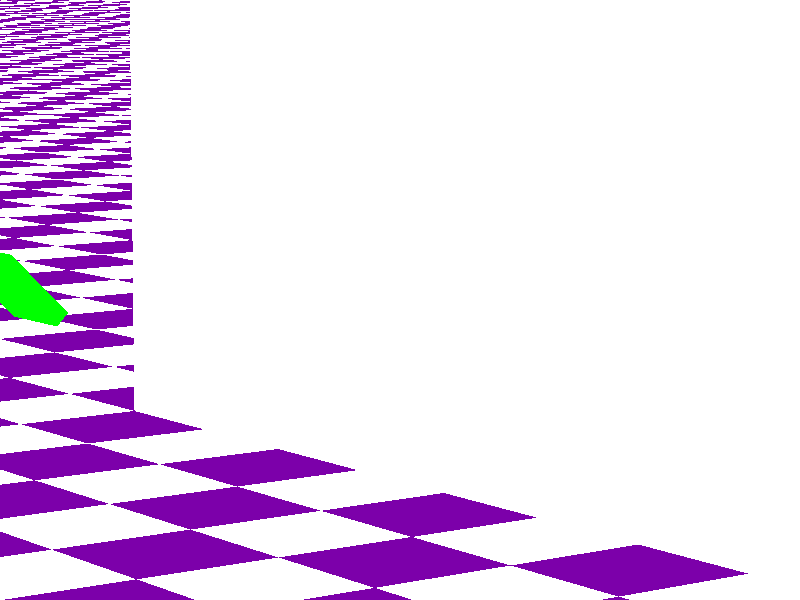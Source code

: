 // -w800 -h600 +a0.3

#version 3.7;

#include "colors.inc"
#include "glass.inc"

#default { finish { ambient 0.0 } }

global_settings {
    assumed_gamma 1
    max_trace_level 64
    photons {
      //count 7550000
      count 50000000
      max_trace_level 64
      //radius , 2.0
      //radius 10.1
      //media 100000
      //media 64, 128
      //media 64, 128
      //media 1000, 2
      media 500, 8
      //media 1000, 16
      //jitter .4
      //media 100,1
    }
    //subsurface {}
}

#declare fov = 15;

////lab
#declare CamPos = < -10, 2, -15>;
//#declare LookAtTarg = < 2, -0.75, 1.5>;
#declare LookAtTarg = < 2, -0.75, 1.5>;

////labalt
//#declare CamPos = < 12, 10, 12>;
//#declare LookAtTarg = < 2, -0.1, -0.1>;
////#declare CamPos = < -12, 1, -1>;
////#declare CamPos = < 1.5, 0.5, 0.0>;


////top down
//#declare CamPos = < 0, 18, 0>;
//#declare LookAtTarg = < 0, 0, 0>;

////head on
//#declare CamPos = < -18, 1, 0>;
//#declare LookAtTarg = < 0, 0, 0>;

////sideways
//#declare CamPos = < 0, 0, -20>;
//#declare LookAtTarg = < 0, -0.1, 0>;

#declare xSetupOffset = -2.125;

camera {
    location CamPos
    right x*image_width/image_height // keep propotions with any aspect ratio
    look_at LookAtTarg
    angle fov
}

/*
light_source {CamPos, color Gray25
    photons {refraction off reflection off}
    media_interaction off
}
*/

light_source { CamPos, color Gray25
    photons { refraction on reflection on }
}

//light_source {CamPos, color Gray25
//    photons { refraction on reflection on }
//    media_interaction off
//}

/*
light_source {<-50, 0.0, 0>, color rgb < 1.0, 0, 0>
    spotlight radius 0.25 falloff 0.35 point_at < 0, 0.0, 0>
    photons {refraction on reflection on}
}

light_source {<-50, 0.0, 0>, color rgb < 0, 1, 0>
    spotlight radius 0.25 falloff 0.35 point_at < 0, 0.0, 0>
    photons {refraction on reflection on}
}

light_source {<-50, 0.0, 0>, color rgb < 0, 0, 1>
    spotlight radius 0.25 falloff 0.35 point_at < 0, 0.0, 0>
    photons {refraction on reflection on}
}
*/

/*
light_source {<-50, 0.5, 0>, color rgb < 1.0, 0, 0>
    spotlight radius 0.5 falloff 0.51 point_at < 0, 0.5, 0>
    photons {refraction on reflection on}
}

light_source {<-50, 0.5, 0>, color rgb < 0, 1, 0>
    spotlight radius 0.5 falloff 0.51 point_at < 0, 0.5, 0>
    photons {refraction on reflection on}
}

light_source {<-50, 0.5, 0>, color rgb < 0, 0, 1>
    spotlight radius 0.5 falloff 0.51 point_at < 0, 0.5, 0>
    photons {refraction on reflection on}
}
*/

light_source {<-150, -0.75, 0>, color rgb < 1, 0, 0>
    spotlight radius 0.1 falloff 0.3 point_at < 0, -0.15, 0>
    photons {refraction on reflection on}
}

light_source {<-150, 0.0, 0.75>, color rgb < 0, 1, 0>
    spotlight radius 0.1 falloff 0.3 point_at < 0, 0.0, 0.25>

    photons {refraction on reflection on}
}

light_source {<-150, 0.75, 0>, color rgb < 0, 0, 1>
    spotlight radius 0.1 falloff 0.3 point_at < 0, 0.15, 0>
    photons {refraction on reflection on}
}

/*
box
 { -10,10 pigment { rgbt 1 } hollow
   interior
   { media
     { scattering { 1, 0.5 }
     }
   }
 }
*/

box {<-100,-3,-100>, < 100, -2, 100>
    texture {
        pigment { checker color White, color rgb < 0.2, 0, 0.4> }
        finish { brilliance 0.25 }
    }

    //photons { target refraction off reflection yes }
}


light_source {<xSetupOffset, 2.75, 0>, color rgb <0.25,0.25,0.25> //< .15, 0.15, 0.15>
    spotlight radius 10.0 falloff 20.0 point_at < xSetupOffset, 0.0, 0.0>

    photons { refraction on reflection on }
}


box { <xSetupOffset,-0.25,-0.25>, <xSetupOffset-0.1, 0.25, 0.25>
    texture {
        pigment { color Green }
        //finish { reflection {1.0} brilliance 5.0 diffuse 0.9 }
        //finish { reflection {0.5} brilliance 5.0 ambient 0 diffuse 0.9 }
        //finish { ambient 0 diffuse 0 reflection 1 }
        finish { reflection { 0.1 metallic } brilliance 1.0 emission 0.01 diffuse 0.9 }
    }

    photons { target refraction off reflection on }

    rotate z*45
    translate <-0.25,1.33,0>
}

intersection {
  //fl=2 ior=1.5 lr=1

	sphere{
		<0,+1.7321,0>, 2
	}

	sphere{
		<0,-1.7321,0>, 2
	}

	//texture {GlassTex1}
	//interior {GlassInt1}
	//PhotonTarget(no, yes, yes)
  //photons
  //{
  // target
  // reflection on
  // refraction on
  //}

  texture {
    pigment { Col_Glass_Clear }
    finish { ambient 0 diffuse 0 reflection 0.01 }
  }

  interior { ior 1.5 }

  photons
  {
   reflection on
   refraction on
  }

	//scale < 1, 1, 1>
  //translate < 1, 1, 0>
	rotate -x*90
	rotate -y*90
  //translate < 0, 0, -1.0>
}

#declare lenseToPlane = (1.0);
box { <1+lenseToPlane,-2,-5>, <1+lenseToPlane+0.1, 2, 5>

    texture {
        pigment { color White }
        //finish { reflection {0.0} brilliance 1.0 diffuse 1.0 }
        finish { reflection {0.0} brilliance 0.1 ambient 0.0 diffuse 2.0 }

        //finish { reflection {1.0} brilliance 0.9 diffuse 0.99 }
        //finish { diffuse 0.9
        //         phong 0.5 }
    }

/*
    texture { pigment{
                color White filter 0.27
                quick_color White}
              normal {bumps 0.1 scale 0.002}
              finish {diffuse 0.9
                      phong 0.5}
            }// end of texture
*/

    photons { target refraction off reflection on }
}

/*
#declare R = 1.1;
#declare A = 0.33;
#declare ishift = 1.00 + (1.7321 * 0.5 * 0.5);
difference {
	cylinder {<ishift-0.00001, 0, 0>, < ishift+0.00001, 0, 0>, R}
	sphere {<ishift, 0, 0>, A}
	translate <0, 0.0, 0>

    texture {
        pigment { color White }
    }

    photons {
      target
      refraction off
      reflection yes
      collect off
    }
}
*/

/*
box
 { <-5, -6.5, -10.5>, <3, 6.5, 10.25>
   pigment { rgbt 1 } hollow
   interior
   { media
     { scattering { 1, 0.07 extinction 0.01 }
       samples 30
     }
   }
   photons { pass_through }
 }
*/
